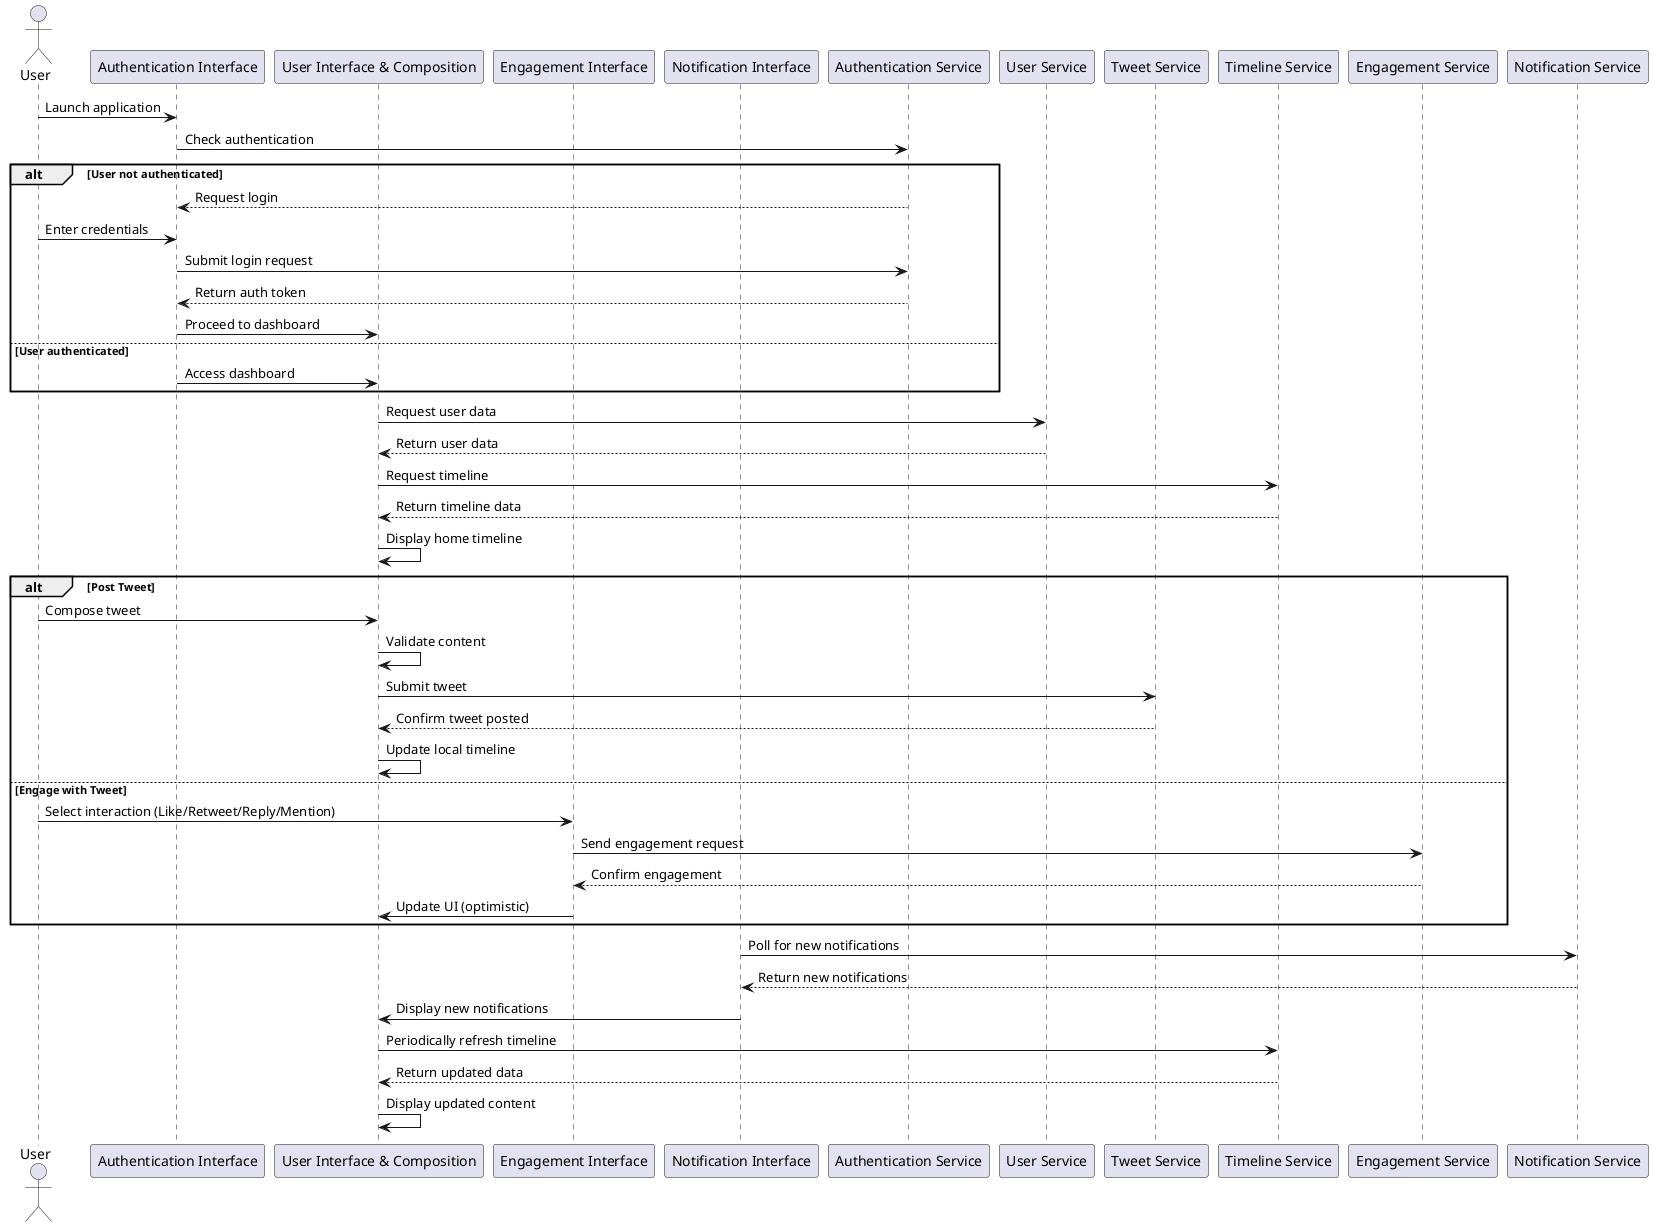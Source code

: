 @startuml
actor User
participant "Authentication Interface" as AuthUI
participant "User Interface & Composition" as UI
participant "Engagement Interface" as EngageUI
participant "Notification Interface" as NotifyUI
participant "Authentication Service" as Auth
participant "User Service" as UserSvc
participant "Tweet Service" as Tweet
participant "Timeline Service" as Timeline
participant "Engagement Service" as Engage
participant "Notification Service" as Notify

User -> AuthUI: Launch application
AuthUI -> Auth: Check authentication
alt User not authenticated
    Auth --> AuthUI: Request login
    User -> AuthUI: Enter credentials
    AuthUI -> Auth: Submit login request
    Auth --> AuthUI: Return auth token
    AuthUI -> UI: Proceed to dashboard
else User authenticated
    AuthUI -> UI: Access dashboard
end

UI -> UserSvc: Request user data
UserSvc --> UI: Return user data
UI -> Timeline: Request timeline
Timeline --> UI: Return timeline data
UI -> UI: Display home timeline

alt Post Tweet
    User -> UI: Compose tweet
    UI -> UI: Validate content
    UI -> Tweet: Submit tweet
    Tweet --> UI: Confirm tweet posted
    UI -> UI: Update local timeline
else Engage with Tweet
    User -> EngageUI: Select interaction (Like/Retweet/Reply/Mention)
    EngageUI -> Engage: Send engagement request
    Engage --> EngageUI: Confirm engagement
    EngageUI -> UI: Update UI (optimistic)
end

NotifyUI -> Notify: Poll for new notifications
Notify --> NotifyUI: Return new notifications
NotifyUI -> UI: Display new notifications

UI -> Timeline: Periodically refresh timeline
Timeline --> UI: Return updated data
UI -> UI: Display updated content
@enduml
